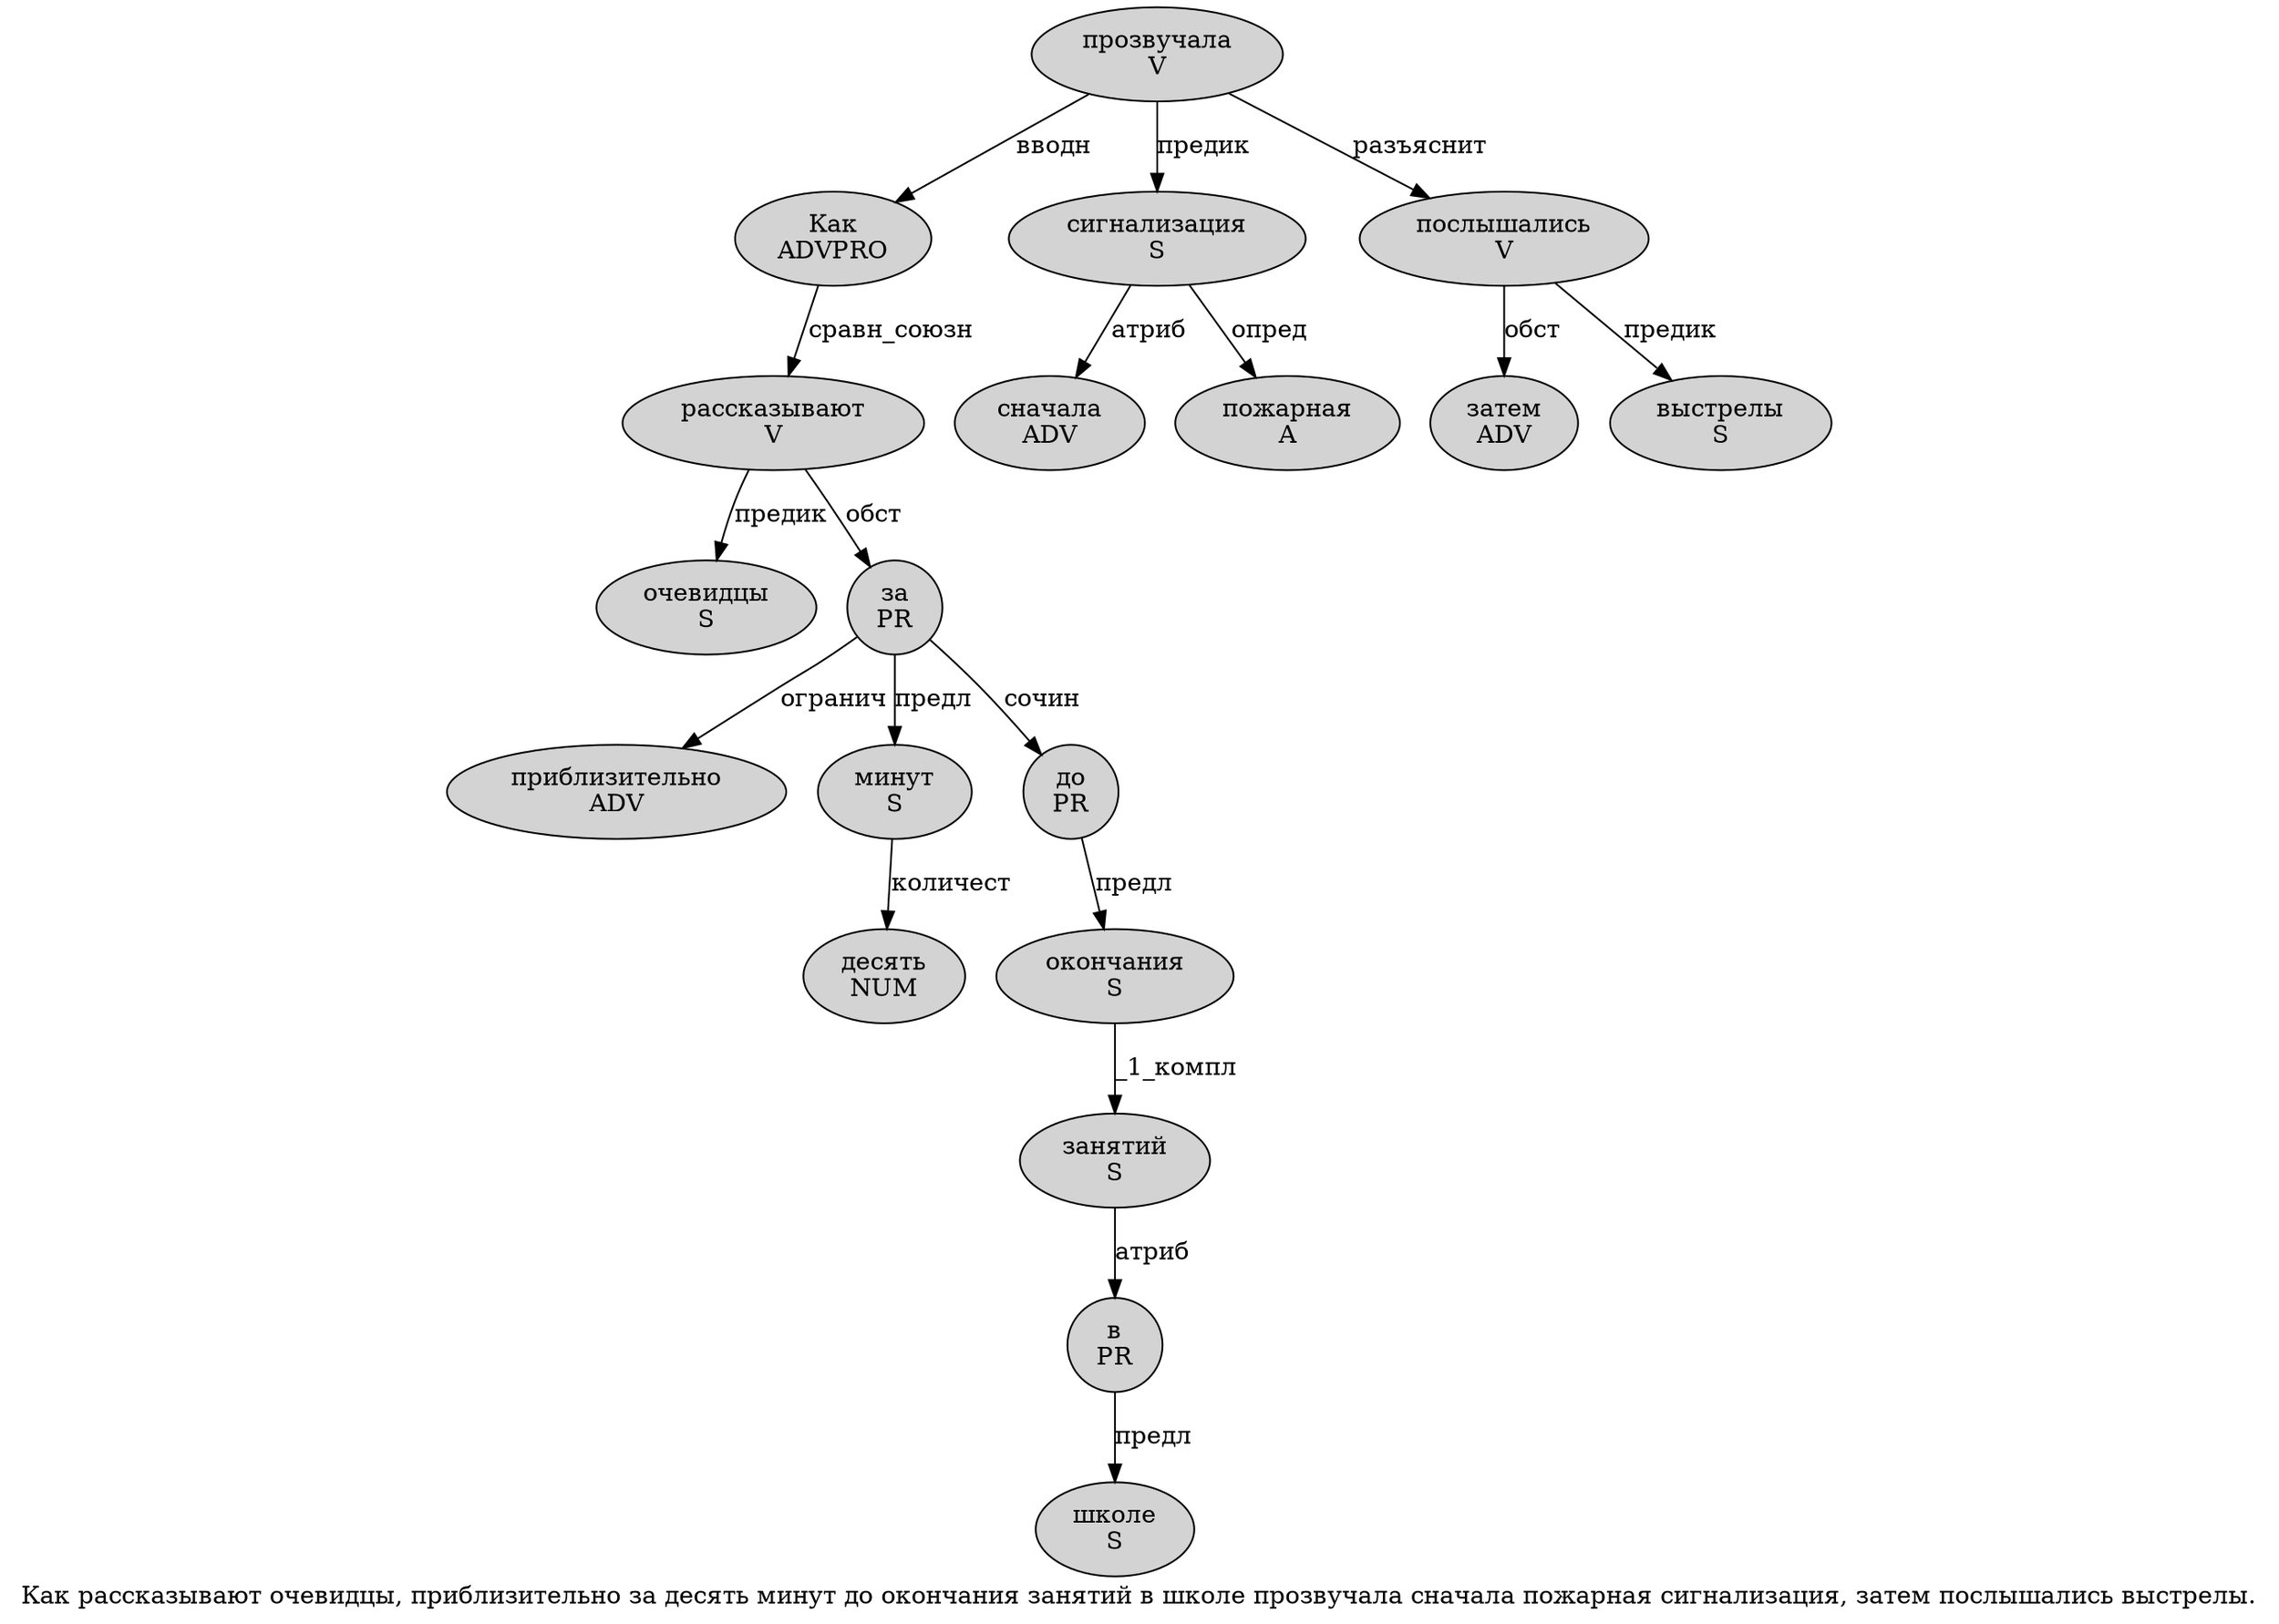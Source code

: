 digraph SENTENCE_1450 {
	graph [label="Как рассказывают очевидцы, приблизительно за десять минут до окончания занятий в школе прозвучала сначала пожарная сигнализация, затем послышались выстрелы."]
	node [style=filled]
		0 [label="Как
ADVPRO" color="" fillcolor=lightgray penwidth=1 shape=ellipse]
		1 [label="рассказывают
V" color="" fillcolor=lightgray penwidth=1 shape=ellipse]
		2 [label="очевидцы
S" color="" fillcolor=lightgray penwidth=1 shape=ellipse]
		4 [label="приблизительно
ADV" color="" fillcolor=lightgray penwidth=1 shape=ellipse]
		5 [label="за
PR" color="" fillcolor=lightgray penwidth=1 shape=ellipse]
		6 [label="десять
NUM" color="" fillcolor=lightgray penwidth=1 shape=ellipse]
		7 [label="минут
S" color="" fillcolor=lightgray penwidth=1 shape=ellipse]
		8 [label="до
PR" color="" fillcolor=lightgray penwidth=1 shape=ellipse]
		9 [label="окончания
S" color="" fillcolor=lightgray penwidth=1 shape=ellipse]
		10 [label="занятий
S" color="" fillcolor=lightgray penwidth=1 shape=ellipse]
		11 [label="в
PR" color="" fillcolor=lightgray penwidth=1 shape=ellipse]
		12 [label="школе
S" color="" fillcolor=lightgray penwidth=1 shape=ellipse]
		13 [label="прозвучала
V" color="" fillcolor=lightgray penwidth=1 shape=ellipse]
		14 [label="сначала
ADV" color="" fillcolor=lightgray penwidth=1 shape=ellipse]
		15 [label="пожарная
A" color="" fillcolor=lightgray penwidth=1 shape=ellipse]
		16 [label="сигнализация
S" color="" fillcolor=lightgray penwidth=1 shape=ellipse]
		18 [label="затем
ADV" color="" fillcolor=lightgray penwidth=1 shape=ellipse]
		19 [label="послышались
V" color="" fillcolor=lightgray penwidth=1 shape=ellipse]
		20 [label="выстрелы
S" color="" fillcolor=lightgray penwidth=1 shape=ellipse]
			9 -> 10 [label="_1_компл"]
			19 -> 18 [label="обст"]
			19 -> 20 [label="предик"]
			8 -> 9 [label="предл"]
			13 -> 0 [label="вводн"]
			13 -> 16 [label="предик"]
			13 -> 19 [label="разъяснит"]
			1 -> 2 [label="предик"]
			1 -> 5 [label="обст"]
			16 -> 14 [label="атриб"]
			16 -> 15 [label="опред"]
			0 -> 1 [label="сравн_союзн"]
			10 -> 11 [label="атриб"]
			7 -> 6 [label="количест"]
			11 -> 12 [label="предл"]
			5 -> 4 [label="огранич"]
			5 -> 7 [label="предл"]
			5 -> 8 [label="сочин"]
}